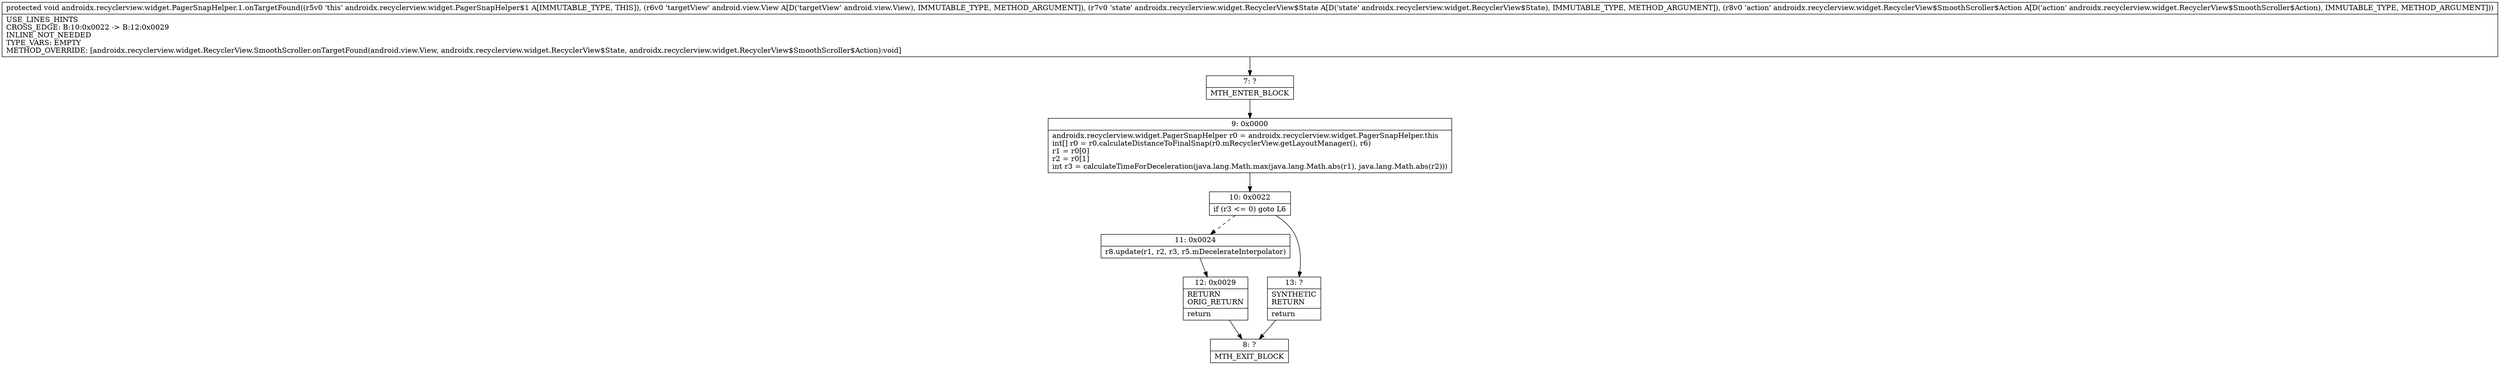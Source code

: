 digraph "CFG forandroidx.recyclerview.widget.PagerSnapHelper.1.onTargetFound(Landroid\/view\/View;Landroidx\/recyclerview\/widget\/RecyclerView$State;Landroidx\/recyclerview\/widget\/RecyclerView$SmoothScroller$Action;)V" {
Node_7 [shape=record,label="{7\:\ ?|MTH_ENTER_BLOCK\l}"];
Node_9 [shape=record,label="{9\:\ 0x0000|androidx.recyclerview.widget.PagerSnapHelper r0 = androidx.recyclerview.widget.PagerSnapHelper.this\lint[] r0 = r0.calculateDistanceToFinalSnap(r0.mRecyclerView.getLayoutManager(), r6)\lr1 = r0[0]\lr2 = r0[1]\lint r3 = calculateTimeForDeceleration(java.lang.Math.max(java.lang.Math.abs(r1), java.lang.Math.abs(r2)))\l}"];
Node_10 [shape=record,label="{10\:\ 0x0022|if (r3 \<= 0) goto L6\l}"];
Node_11 [shape=record,label="{11\:\ 0x0024|r8.update(r1, r2, r3, r5.mDecelerateInterpolator)\l}"];
Node_12 [shape=record,label="{12\:\ 0x0029|RETURN\lORIG_RETURN\l|return\l}"];
Node_8 [shape=record,label="{8\:\ ?|MTH_EXIT_BLOCK\l}"];
Node_13 [shape=record,label="{13\:\ ?|SYNTHETIC\lRETURN\l|return\l}"];
MethodNode[shape=record,label="{protected void androidx.recyclerview.widget.PagerSnapHelper.1.onTargetFound((r5v0 'this' androidx.recyclerview.widget.PagerSnapHelper$1 A[IMMUTABLE_TYPE, THIS]), (r6v0 'targetView' android.view.View A[D('targetView' android.view.View), IMMUTABLE_TYPE, METHOD_ARGUMENT]), (r7v0 'state' androidx.recyclerview.widget.RecyclerView$State A[D('state' androidx.recyclerview.widget.RecyclerView$State), IMMUTABLE_TYPE, METHOD_ARGUMENT]), (r8v0 'action' androidx.recyclerview.widget.RecyclerView$SmoothScroller$Action A[D('action' androidx.recyclerview.widget.RecyclerView$SmoothScroller$Action), IMMUTABLE_TYPE, METHOD_ARGUMENT]))  | USE_LINES_HINTS\lCROSS_EDGE: B:10:0x0022 \-\> B:12:0x0029\lINLINE_NOT_NEEDED\lTYPE_VARS: EMPTY\lMETHOD_OVERRIDE: [androidx.recyclerview.widget.RecyclerView.SmoothScroller.onTargetFound(android.view.View, androidx.recyclerview.widget.RecyclerView$State, androidx.recyclerview.widget.RecyclerView$SmoothScroller$Action):void]\l}"];
MethodNode -> Node_7;Node_7 -> Node_9;
Node_9 -> Node_10;
Node_10 -> Node_11[style=dashed];
Node_10 -> Node_13;
Node_11 -> Node_12;
Node_12 -> Node_8;
Node_13 -> Node_8;
}

